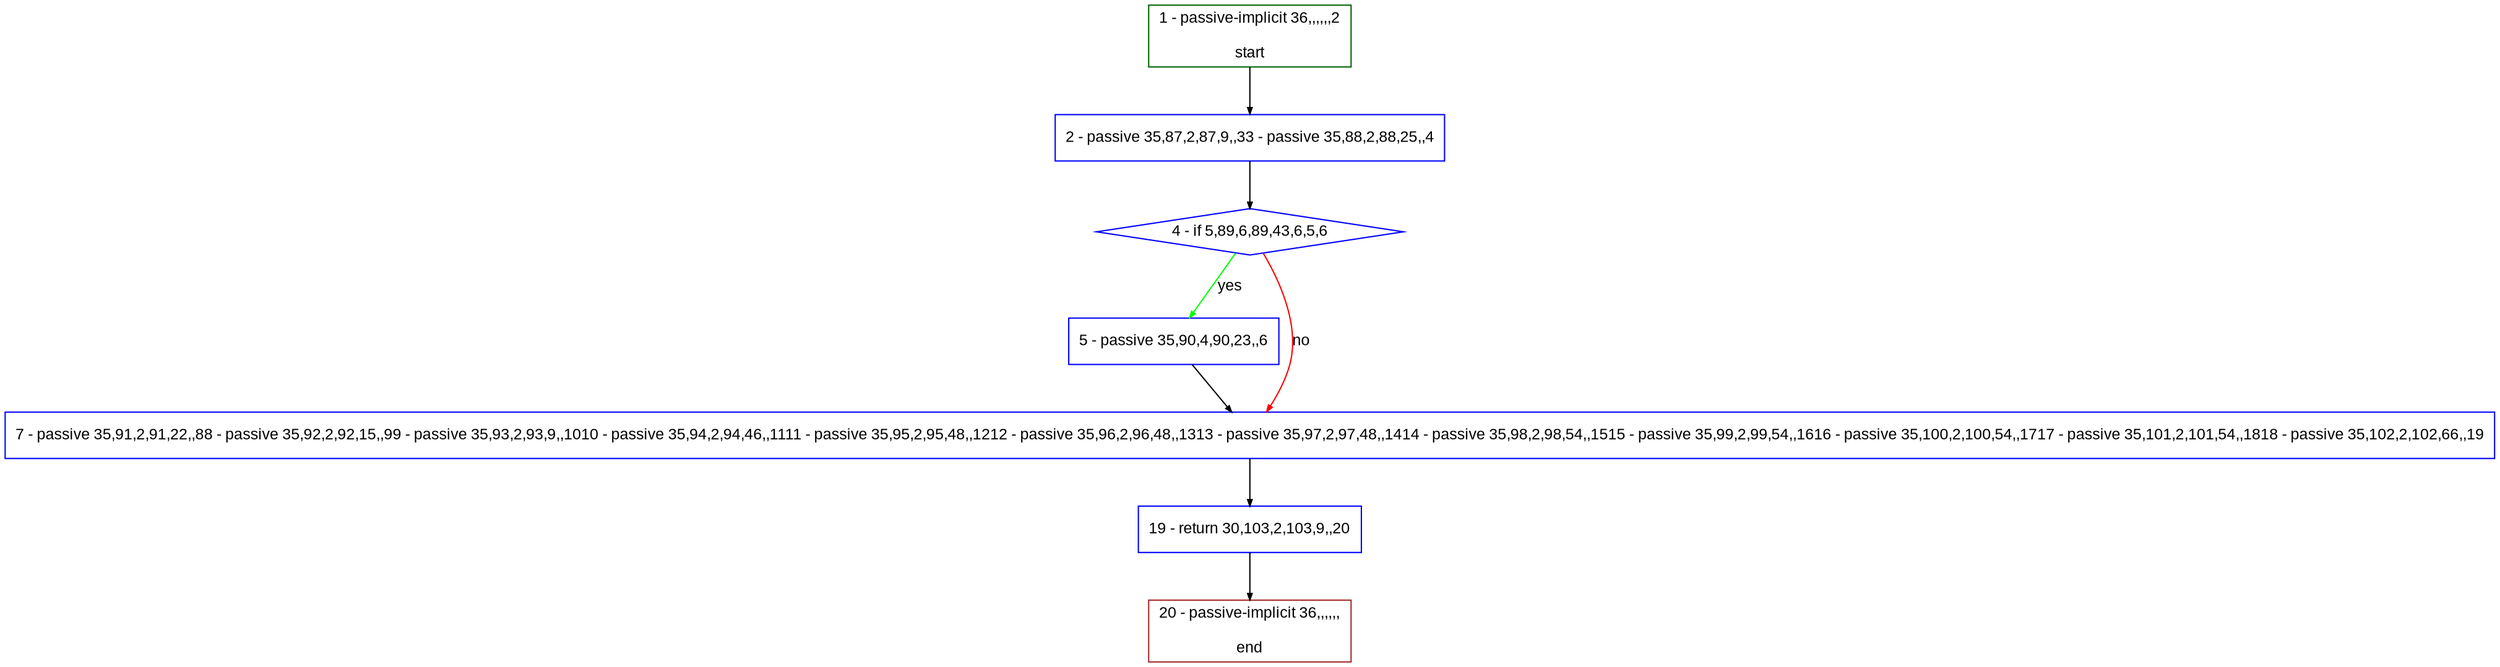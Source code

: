 digraph "" {
  graph [pack="true", label="", fontsize="12", packmode="clust", fontname="Arial", fillcolor="#FFFFCC", bgcolor="white", style="rounded,filled", compound="true"];
  node [node_initialized="no", label="", color="grey", fontsize="12", fillcolor="white", fontname="Arial", style="filled", shape="rectangle", compound="true", fixedsize="false"];
  edge [fontcolor="black", arrowhead="normal", arrowtail="none", arrowsize="0.5", ltail="", label="", color="black", fontsize="12", lhead="", fontname="Arial", dir="forward", compound="true"];
  __N1 [label="2 - passive 35,87,2,87,9,,33 - passive 35,88,2,88,25,,4", color="#0000ff", fillcolor="#ffffff", style="filled", shape="box"];
  __N2 [label="1 - passive-implicit 36,,,,,,2\n\nstart", color="#006400", fillcolor="#ffffff", style="filled", shape="box"];
  __N3 [label="4 - if 5,89,6,89,43,6,5,6", color="#0000ff", fillcolor="#ffffff", style="filled", shape="diamond"];
  __N4 [label="5 - passive 35,90,4,90,23,,6", color="#0000ff", fillcolor="#ffffff", style="filled", shape="box"];
  __N5 [label="7 - passive 35,91,2,91,22,,88 - passive 35,92,2,92,15,,99 - passive 35,93,2,93,9,,1010 - passive 35,94,2,94,46,,1111 - passive 35,95,2,95,48,,1212 - passive 35,96,2,96,48,,1313 - passive 35,97,2,97,48,,1414 - passive 35,98,2,98,54,,1515 - passive 35,99,2,99,54,,1616 - passive 35,100,2,100,54,,1717 - passive 35,101,2,101,54,,1818 - passive 35,102,2,102,66,,19", color="#0000ff", fillcolor="#ffffff", style="filled", shape="box"];
  __N6 [label="19 - return 30,103,2,103,9,,20", color="#0000ff", fillcolor="#ffffff", style="filled", shape="box"];
  __N7 [label="20 - passive-implicit 36,,,,,,\n\nend", color="#a52a2a", fillcolor="#ffffff", style="filled", shape="box"];
  __N2 -> __N1 [arrowhead="normal", arrowtail="none", color="#000000", label="", dir="forward"];
  __N1 -> __N3 [arrowhead="normal", arrowtail="none", color="#000000", label="", dir="forward"];
  __N3 -> __N4 [arrowhead="normal", arrowtail="none", color="#00ff00", label="yes", dir="forward"];
  __N3 -> __N5 [arrowhead="normal", arrowtail="none", color="#ff0000", label="no", dir="forward"];
  __N4 -> __N5 [arrowhead="normal", arrowtail="none", color="#000000", label="", dir="forward"];
  __N5 -> __N6 [arrowhead="normal", arrowtail="none", color="#000000", label="", dir="forward"];
  __N6 -> __N7 [arrowhead="normal", arrowtail="none", color="#000000", label="", dir="forward"];
}
